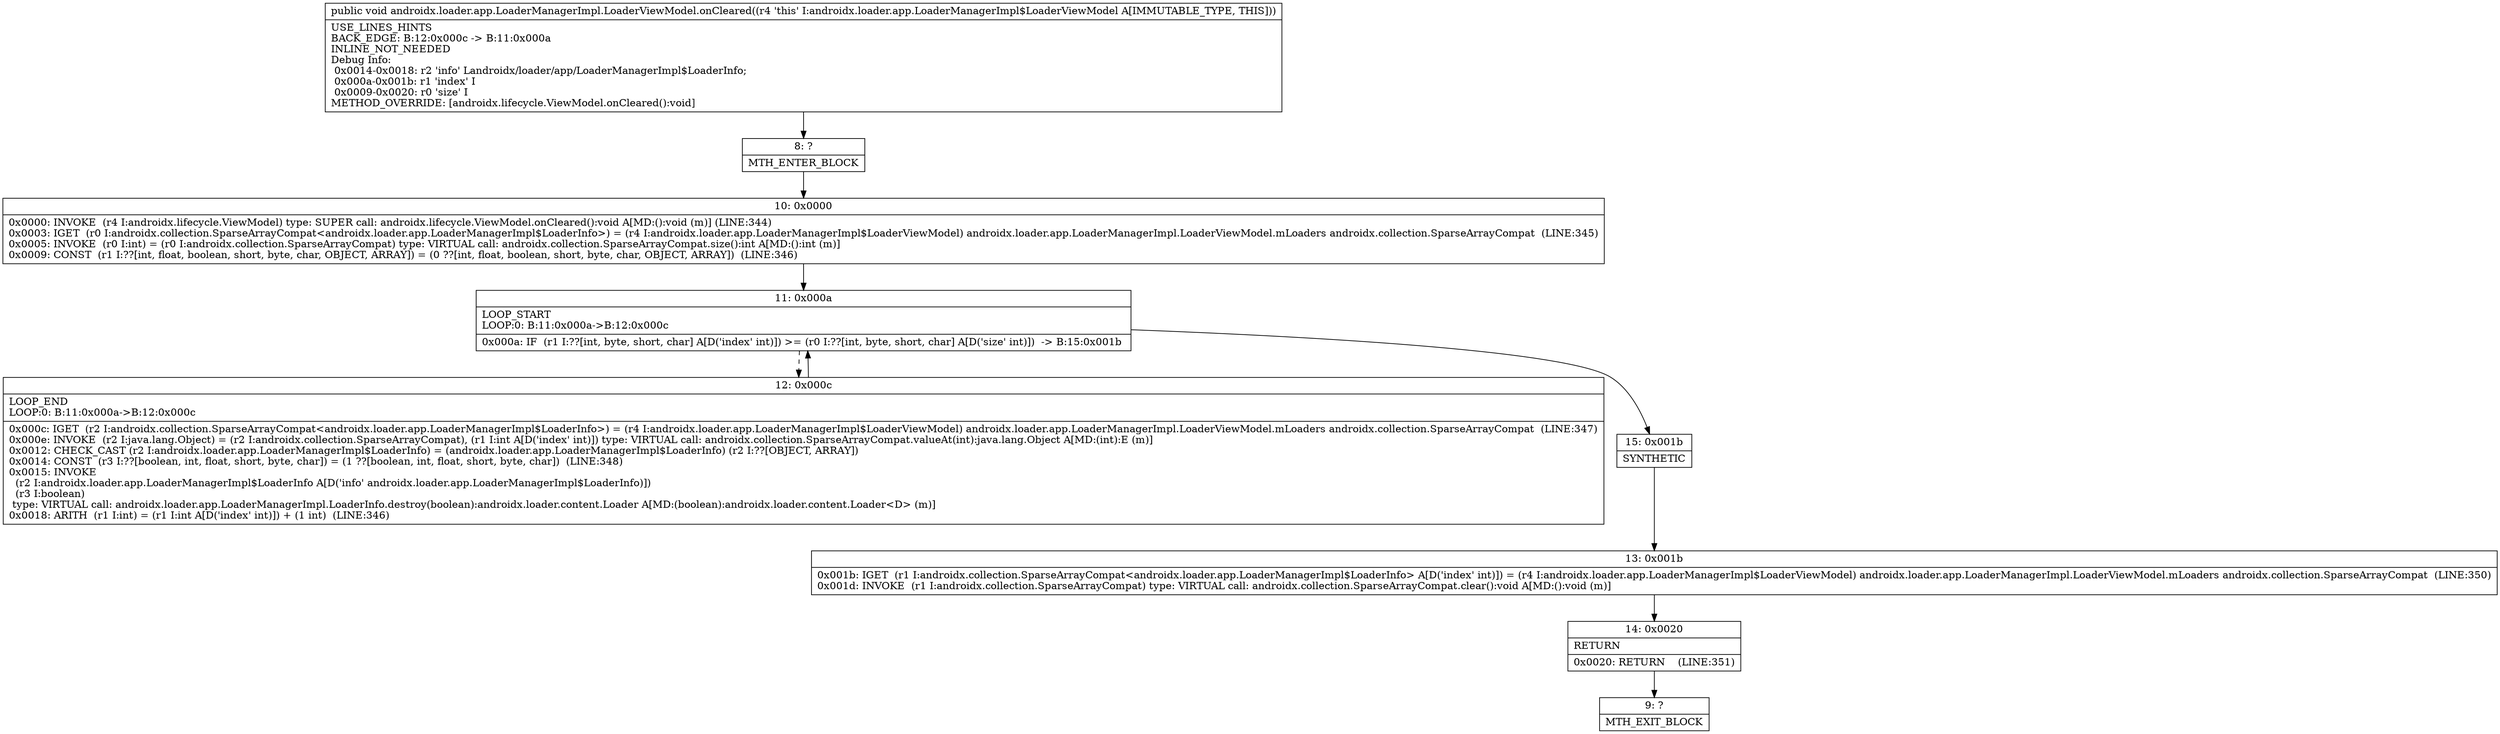 digraph "CFG forandroidx.loader.app.LoaderManagerImpl.LoaderViewModel.onCleared()V" {
Node_8 [shape=record,label="{8\:\ ?|MTH_ENTER_BLOCK\l}"];
Node_10 [shape=record,label="{10\:\ 0x0000|0x0000: INVOKE  (r4 I:androidx.lifecycle.ViewModel) type: SUPER call: androidx.lifecycle.ViewModel.onCleared():void A[MD:():void (m)] (LINE:344)\l0x0003: IGET  (r0 I:androidx.collection.SparseArrayCompat\<androidx.loader.app.LoaderManagerImpl$LoaderInfo\>) = (r4 I:androidx.loader.app.LoaderManagerImpl$LoaderViewModel) androidx.loader.app.LoaderManagerImpl.LoaderViewModel.mLoaders androidx.collection.SparseArrayCompat  (LINE:345)\l0x0005: INVOKE  (r0 I:int) = (r0 I:androidx.collection.SparseArrayCompat) type: VIRTUAL call: androidx.collection.SparseArrayCompat.size():int A[MD:():int (m)]\l0x0009: CONST  (r1 I:??[int, float, boolean, short, byte, char, OBJECT, ARRAY]) = (0 ??[int, float, boolean, short, byte, char, OBJECT, ARRAY])  (LINE:346)\l}"];
Node_11 [shape=record,label="{11\:\ 0x000a|LOOP_START\lLOOP:0: B:11:0x000a\-\>B:12:0x000c\l|0x000a: IF  (r1 I:??[int, byte, short, char] A[D('index' int)]) \>= (r0 I:??[int, byte, short, char] A[D('size' int)])  \-\> B:15:0x001b \l}"];
Node_12 [shape=record,label="{12\:\ 0x000c|LOOP_END\lLOOP:0: B:11:0x000a\-\>B:12:0x000c\l|0x000c: IGET  (r2 I:androidx.collection.SparseArrayCompat\<androidx.loader.app.LoaderManagerImpl$LoaderInfo\>) = (r4 I:androidx.loader.app.LoaderManagerImpl$LoaderViewModel) androidx.loader.app.LoaderManagerImpl.LoaderViewModel.mLoaders androidx.collection.SparseArrayCompat  (LINE:347)\l0x000e: INVOKE  (r2 I:java.lang.Object) = (r2 I:androidx.collection.SparseArrayCompat), (r1 I:int A[D('index' int)]) type: VIRTUAL call: androidx.collection.SparseArrayCompat.valueAt(int):java.lang.Object A[MD:(int):E (m)]\l0x0012: CHECK_CAST (r2 I:androidx.loader.app.LoaderManagerImpl$LoaderInfo) = (androidx.loader.app.LoaderManagerImpl$LoaderInfo) (r2 I:??[OBJECT, ARRAY]) \l0x0014: CONST  (r3 I:??[boolean, int, float, short, byte, char]) = (1 ??[boolean, int, float, short, byte, char])  (LINE:348)\l0x0015: INVOKE  \l  (r2 I:androidx.loader.app.LoaderManagerImpl$LoaderInfo A[D('info' androidx.loader.app.LoaderManagerImpl$LoaderInfo)])\l  (r3 I:boolean)\l type: VIRTUAL call: androidx.loader.app.LoaderManagerImpl.LoaderInfo.destroy(boolean):androidx.loader.content.Loader A[MD:(boolean):androidx.loader.content.Loader\<D\> (m)]\l0x0018: ARITH  (r1 I:int) = (r1 I:int A[D('index' int)]) + (1 int)  (LINE:346)\l}"];
Node_15 [shape=record,label="{15\:\ 0x001b|SYNTHETIC\l}"];
Node_13 [shape=record,label="{13\:\ 0x001b|0x001b: IGET  (r1 I:androidx.collection.SparseArrayCompat\<androidx.loader.app.LoaderManagerImpl$LoaderInfo\> A[D('index' int)]) = (r4 I:androidx.loader.app.LoaderManagerImpl$LoaderViewModel) androidx.loader.app.LoaderManagerImpl.LoaderViewModel.mLoaders androidx.collection.SparseArrayCompat  (LINE:350)\l0x001d: INVOKE  (r1 I:androidx.collection.SparseArrayCompat) type: VIRTUAL call: androidx.collection.SparseArrayCompat.clear():void A[MD:():void (m)]\l}"];
Node_14 [shape=record,label="{14\:\ 0x0020|RETURN\l|0x0020: RETURN    (LINE:351)\l}"];
Node_9 [shape=record,label="{9\:\ ?|MTH_EXIT_BLOCK\l}"];
MethodNode[shape=record,label="{public void androidx.loader.app.LoaderManagerImpl.LoaderViewModel.onCleared((r4 'this' I:androidx.loader.app.LoaderManagerImpl$LoaderViewModel A[IMMUTABLE_TYPE, THIS]))  | USE_LINES_HINTS\lBACK_EDGE: B:12:0x000c \-\> B:11:0x000a\lINLINE_NOT_NEEDED\lDebug Info:\l  0x0014\-0x0018: r2 'info' Landroidx\/loader\/app\/LoaderManagerImpl$LoaderInfo;\l  0x000a\-0x001b: r1 'index' I\l  0x0009\-0x0020: r0 'size' I\lMETHOD_OVERRIDE: [androidx.lifecycle.ViewModel.onCleared():void]\l}"];
MethodNode -> Node_8;Node_8 -> Node_10;
Node_10 -> Node_11;
Node_11 -> Node_12[style=dashed];
Node_11 -> Node_15;
Node_12 -> Node_11;
Node_15 -> Node_13;
Node_13 -> Node_14;
Node_14 -> Node_9;
}

